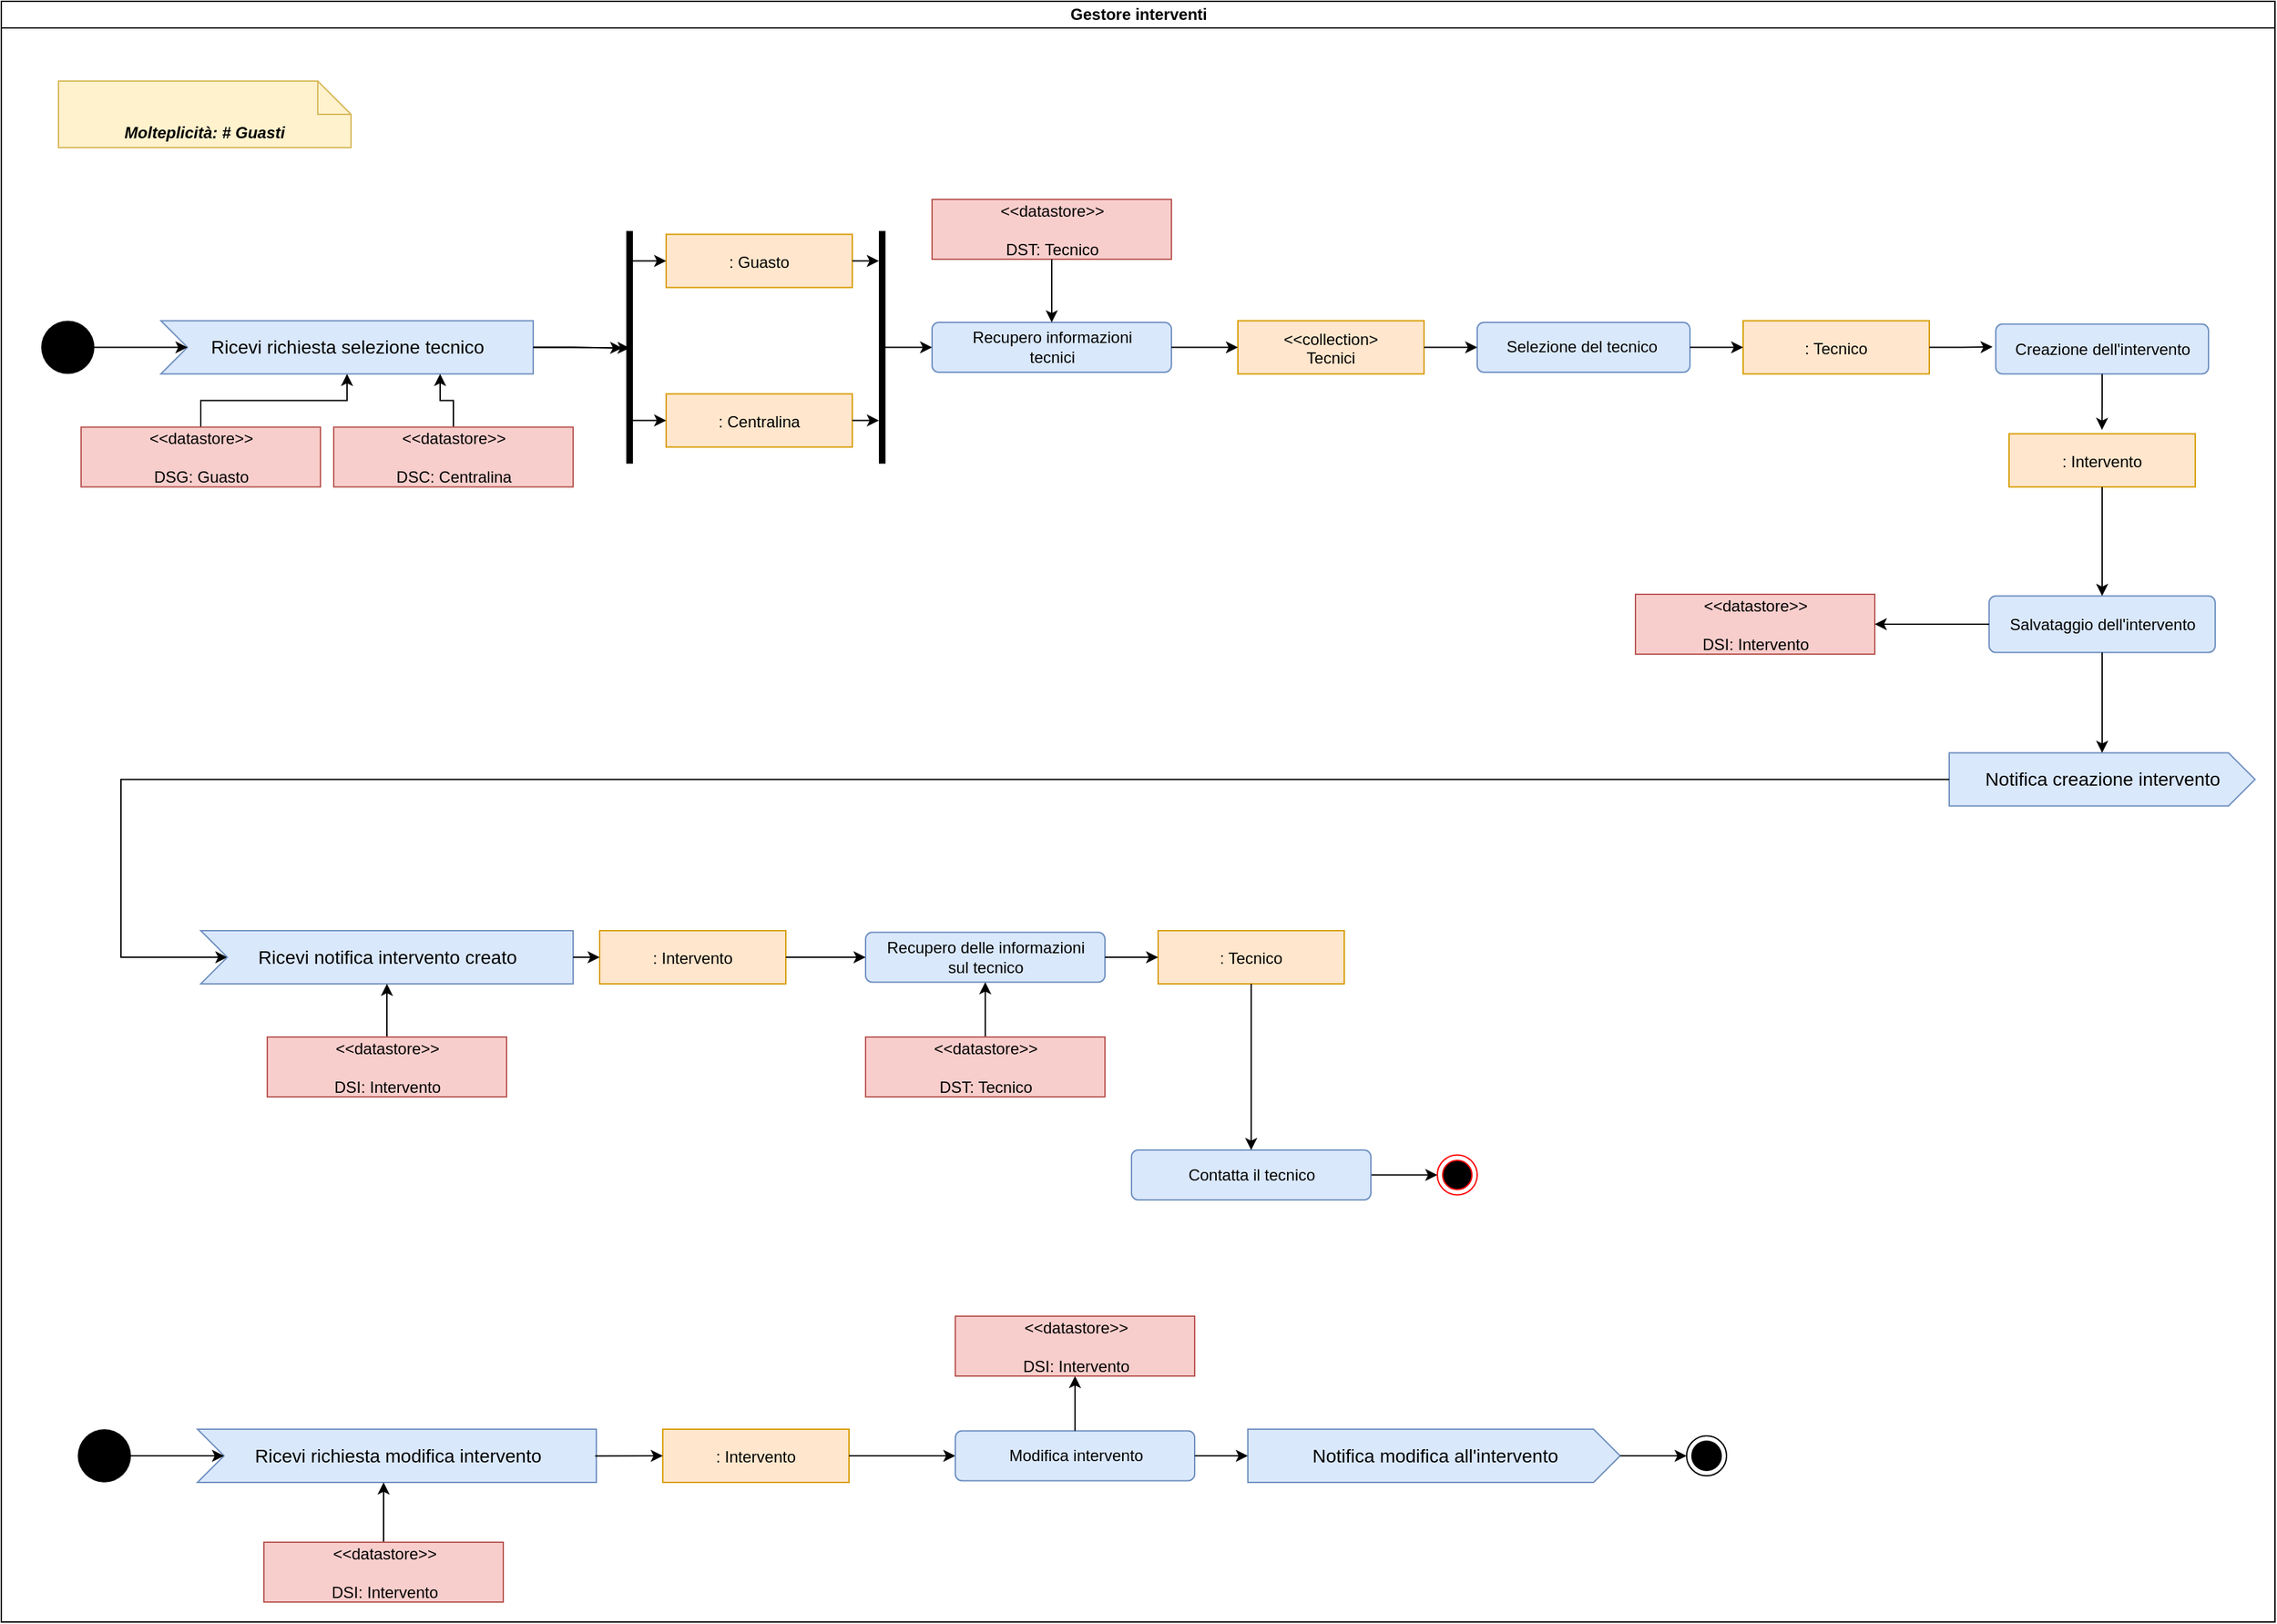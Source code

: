 <mxfile version="20.3.0" type="device"><diagram id="prtHgNgQTEPvFCAcTncT" name="Page-1"><mxGraphModel dx="462" dy="2034" grid="1" gridSize="10" guides="1" tooltips="1" connect="1" arrows="1" fold="1" page="1" pageScale="1" pageWidth="827" pageHeight="1169" math="0" shadow="0"><root><mxCell id="0"/><mxCell id="1" parent="0"/><mxCell id="dNxyNK7c78bLwvsdeMH5-11" value="Gestore interventi" style="swimlane;html=1;startSize=20;horizontal=1;containerType=tree;glass=0;" parent="1" vertex="1"><mxGeometry x="30" y="-1169" width="1710" height="1219" as="geometry"/></mxCell><mxCell id="5extnensXVNufrZ29WrX-17" value="&lt;i&gt;&lt;b&gt;Molteplicità: # Guasti&lt;/b&gt;&lt;/i&gt;" style="shape=note2;boundedLbl=1;whiteSpace=wrap;html=1;size=25;verticalAlign=top;align=center;fillColor=#fff2cc;strokeColor=#d6b656;gradientColor=none;" parent="dNxyNK7c78bLwvsdeMH5-11" vertex="1"><mxGeometry x="43" y="60" width="220" height="50" as="geometry"/></mxCell><mxCell id="_5la1aWIM7m6SGTUq911-123" value="" style="ellipse;fillColor=#000000;strokeColor=none;" parent="dNxyNK7c78bLwvsdeMH5-11" vertex="1"><mxGeometry x="30" y="240.25" width="40" height="40" as="geometry"/></mxCell><mxCell id="_5la1aWIM7m6SGTUq911-125" value="Ricevi richiesta selezione tecnico" style="html=1;shape=mxgraph.infographic.ribbonSimple;notch1=20;notch2=0;align=center;verticalAlign=middle;fontSize=14;fontStyle=0;flipH=0;fillColor=#dae8fc;strokeColor=#6c8ebf;" parent="dNxyNK7c78bLwvsdeMH5-11" vertex="1"><mxGeometry x="120" y="240.25" width="280" height="40" as="geometry"/></mxCell><mxCell id="_5la1aWIM7m6SGTUq911-122" style="edgeStyle=orthogonalEdgeStyle;rounded=0;orthogonalLoop=1;jettySize=auto;html=1;entryX=0;entryY=0;entryDx=20;entryDy=20;entryPerimeter=0;" parent="dNxyNK7c78bLwvsdeMH5-11" source="_5la1aWIM7m6SGTUq911-123" target="_5la1aWIM7m6SGTUq911-125" edge="1"><mxGeometry relative="1" as="geometry"><mxPoint x="130" y="260.25" as="targetPoint"/></mxGeometry></mxCell><mxCell id="_5la1aWIM7m6SGTUq911-126" value=": Guasto" style="text;align=center;verticalAlign=middle;dashed=0;fillColor=#ffe6cc;strokeColor=#d79b00;" parent="dNxyNK7c78bLwvsdeMH5-11" vertex="1"><mxGeometry x="500" y="175.25" width="140" height="40" as="geometry"/></mxCell><mxCell id="_5la1aWIM7m6SGTUq911-128" value="&amp;lt;&amp;lt;datastore&amp;gt;&amp;gt;&lt;br&gt;&lt;br&gt;DST: Tecnico" style="text;html=1;align=center;verticalAlign=middle;dashed=0;fillColor=#f8cecc;strokeColor=#b85450;" parent="dNxyNK7c78bLwvsdeMH5-11" vertex="1"><mxGeometry x="700" y="149" width="180" height="45" as="geometry"/></mxCell><mxCell id="_5la1aWIM7m6SGTUq911-129" style="edgeStyle=orthogonalEdgeStyle;rounded=0;orthogonalLoop=1;jettySize=auto;html=1;entryX=0;entryY=0;entryDx=140;entryDy=40;entryPerimeter=0;" parent="dNxyNK7c78bLwvsdeMH5-11" source="_5la1aWIM7m6SGTUq911-130" target="_5la1aWIM7m6SGTUq911-125" edge="1"><mxGeometry relative="1" as="geometry"/></mxCell><mxCell id="_5la1aWIM7m6SGTUq911-130" value="&amp;lt;&amp;lt;datastore&amp;gt;&amp;gt;&lt;br&gt;&lt;br&gt;DSG: Guasto" style="text;html=1;align=center;verticalAlign=middle;dashed=0;fillColor=#f8cecc;strokeColor=#b85450;" parent="dNxyNK7c78bLwvsdeMH5-11" vertex="1"><mxGeometry x="60" y="320.25" width="180" height="45" as="geometry"/></mxCell><mxCell id="_5la1aWIM7m6SGTUq911-133" value="Selezione del tecnico&amp;nbsp;" style="html=1;align=center;verticalAlign=middle;rounded=1;absoluteArcSize=1;arcSize=10;dashed=0;fillColor=#dae8fc;strokeColor=#6c8ebf;" parent="dNxyNK7c78bLwvsdeMH5-11" vertex="1"><mxGeometry x="1110" y="241.5" width="160" height="37.5" as="geometry"/></mxCell><mxCell id="_5la1aWIM7m6SGTUq911-135" value="Recupero informazioni &lt;br&gt;tecnici" style="html=1;align=center;verticalAlign=middle;rounded=1;absoluteArcSize=1;arcSize=10;dashed=0;fillColor=#dae8fc;strokeColor=#6c8ebf;" parent="dNxyNK7c78bLwvsdeMH5-11" vertex="1"><mxGeometry x="700" y="241.5" width="180" height="37.5" as="geometry"/></mxCell><mxCell id="_5la1aWIM7m6SGTUq911-127" style="edgeStyle=orthogonalEdgeStyle;rounded=0;orthogonalLoop=1;jettySize=auto;html=1;exitX=0.5;exitY=1;exitDx=0;exitDy=0;entryX=0.5;entryY=0;entryDx=0;entryDy=0;" parent="dNxyNK7c78bLwvsdeMH5-11" source="_5la1aWIM7m6SGTUq911-128" target="_5la1aWIM7m6SGTUq911-135" edge="1"><mxGeometry relative="1" as="geometry"><mxPoint x="850" y="190.25" as="targetPoint"/></mxGeometry></mxCell><mxCell id="_5la1aWIM7m6SGTUq911-136" value="&lt;&lt;collection&gt;&#10;Tecnici" style="text;align=center;verticalAlign=middle;dashed=0;fillColor=#ffe6cc;strokeColor=#d79b00;" parent="dNxyNK7c78bLwvsdeMH5-11" vertex="1"><mxGeometry x="930" y="240.25" width="140" height="40" as="geometry"/></mxCell><mxCell id="_5la1aWIM7m6SGTUq911-131" style="edgeStyle=orthogonalEdgeStyle;rounded=0;orthogonalLoop=1;jettySize=auto;html=1;exitX=1;exitY=0.5;exitDx=0;exitDy=0;entryX=0;entryY=0.5;entryDx=0;entryDy=0;" parent="dNxyNK7c78bLwvsdeMH5-11" source="_5la1aWIM7m6SGTUq911-136" target="_5la1aWIM7m6SGTUq911-133" edge="1"><mxGeometry relative="1" as="geometry"><mxPoint x="1110" y="209.25" as="targetPoint"/><mxPoint x="1150" y="209" as="sourcePoint"/></mxGeometry></mxCell><mxCell id="_5la1aWIM7m6SGTUq911-134" style="edgeStyle=orthogonalEdgeStyle;rounded=0;orthogonalLoop=1;jettySize=auto;html=1;entryX=0;entryY=0.5;entryDx=0;entryDy=0;" parent="dNxyNK7c78bLwvsdeMH5-11" source="_5la1aWIM7m6SGTUq911-135" target="_5la1aWIM7m6SGTUq911-136" edge="1"><mxGeometry relative="1" as="geometry"/></mxCell><mxCell id="_5la1aWIM7m6SGTUq911-138" value=": Tecnico" style="text;align=center;verticalAlign=middle;dashed=0;fillColor=#ffe6cc;strokeColor=#d79b00;" parent="dNxyNK7c78bLwvsdeMH5-11" vertex="1"><mxGeometry x="1310" y="240.25" width="140" height="40" as="geometry"/></mxCell><mxCell id="_5la1aWIM7m6SGTUq911-132" style="edgeStyle=orthogonalEdgeStyle;rounded=0;orthogonalLoop=1;jettySize=auto;html=1;exitX=1;exitY=0.5;exitDx=0;exitDy=0;entryX=0;entryY=0.5;entryDx=0;entryDy=0;" parent="dNxyNK7c78bLwvsdeMH5-11" source="_5la1aWIM7m6SGTUq911-133" target="_5la1aWIM7m6SGTUq911-138" edge="1"><mxGeometry relative="1" as="geometry"><mxPoint x="1390" y="209" as="targetPoint"/></mxGeometry></mxCell><mxCell id="_5la1aWIM7m6SGTUq911-139" value="Creazione dell'intervento" style="html=1;align=center;verticalAlign=middle;rounded=1;absoluteArcSize=1;arcSize=10;dashed=0;fillColor=#dae8fc;strokeColor=#6c8ebf;" parent="dNxyNK7c78bLwvsdeMH5-11" vertex="1"><mxGeometry x="1500" y="242.75" width="160" height="37.5" as="geometry"/></mxCell><mxCell id="_5la1aWIM7m6SGTUq911-137" style="edgeStyle=orthogonalEdgeStyle;rounded=0;orthogonalLoop=1;jettySize=auto;html=1;entryX=-0.015;entryY=0.458;entryDx=0;entryDy=0;entryPerimeter=0;" parent="dNxyNK7c78bLwvsdeMH5-11" source="_5la1aWIM7m6SGTUq911-138" target="_5la1aWIM7m6SGTUq911-139" edge="1"><mxGeometry relative="1" as="geometry"/></mxCell><mxCell id="_5la1aWIM7m6SGTUq911-140" style="edgeStyle=orthogonalEdgeStyle;rounded=0;orthogonalLoop=1;jettySize=auto;html=1;exitX=0.5;exitY=1;exitDx=0;exitDy=0;entryX=0.499;entryY=-0.073;entryDx=0;entryDy=0;entryPerimeter=0;" parent="dNxyNK7c78bLwvsdeMH5-11" source="_5la1aWIM7m6SGTUq911-139" target="_5la1aWIM7m6SGTUq911-142" edge="1"><mxGeometry relative="1" as="geometry"><mxPoint x="1580" y="375.25" as="targetPoint"/><mxPoint x="1510" y="465.25" as="sourcePoint"/></mxGeometry></mxCell><mxCell id="_5la1aWIM7m6SGTUq911-142" value=": Intervento" style="text;align=center;verticalAlign=middle;dashed=0;fillColor=#ffe6cc;strokeColor=#d79b00;" parent="dNxyNK7c78bLwvsdeMH5-11" vertex="1"><mxGeometry x="1510" y="325.25" width="140" height="40" as="geometry"/></mxCell><mxCell id="_5la1aWIM7m6SGTUq911-145" value="Salvataggio dell'intervento" style="html=1;align=center;verticalAlign=middle;rounded=1;absoluteArcSize=1;arcSize=10;dashed=0;fillColor=#dae8fc;strokeColor=#6c8ebf;" parent="dNxyNK7c78bLwvsdeMH5-11" vertex="1"><mxGeometry x="1495" y="447.25" width="170" height="42.5" as="geometry"/></mxCell><mxCell id="_5la1aWIM7m6SGTUq911-141" style="edgeStyle=orthogonalEdgeStyle;rounded=0;orthogonalLoop=1;jettySize=auto;html=1;exitX=0.5;exitY=1;exitDx=0;exitDy=0;entryX=0.5;entryY=0;entryDx=0;entryDy=0;" parent="dNxyNK7c78bLwvsdeMH5-11" source="_5la1aWIM7m6SGTUq911-142" target="_5la1aWIM7m6SGTUq911-145" edge="1"><mxGeometry relative="1" as="geometry"/></mxCell><mxCell id="_5la1aWIM7m6SGTUq911-146" value="&amp;lt;&amp;lt;datastore&amp;gt;&amp;gt;&lt;br&gt;&lt;br&gt;DSI: Intervento" style="text;html=1;align=center;verticalAlign=middle;dashed=0;fillColor=#f8cecc;strokeColor=#b85450;" parent="dNxyNK7c78bLwvsdeMH5-11" vertex="1"><mxGeometry x="1229" y="446" width="180" height="45" as="geometry"/></mxCell><mxCell id="_5la1aWIM7m6SGTUq911-144" style="edgeStyle=orthogonalEdgeStyle;rounded=0;orthogonalLoop=1;jettySize=auto;html=1;exitX=0;exitY=0.5;exitDx=0;exitDy=0;entryX=1;entryY=0.5;entryDx=0;entryDy=0;" parent="dNxyNK7c78bLwvsdeMH5-11" source="_5la1aWIM7m6SGTUq911-145" target="_5la1aWIM7m6SGTUq911-146" edge="1"><mxGeometry relative="1" as="geometry"/></mxCell><mxCell id="_5la1aWIM7m6SGTUq911-148" value="Notifica creazione intervento" style="html=1;shape=mxgraph.infographic.ribbonSimple;notch1=0;notch2=20;align=center;verticalAlign=middle;fontSize=14;fontStyle=0;fillColor=#dae8fc;strokeColor=#6c8ebf;" parent="dNxyNK7c78bLwvsdeMH5-11" vertex="1"><mxGeometry x="1465" y="565.25" width="230" height="40" as="geometry"/></mxCell><mxCell id="_5la1aWIM7m6SGTUq911-143" style="edgeStyle=orthogonalEdgeStyle;rounded=0;orthogonalLoop=1;jettySize=auto;html=1;exitX=0.5;exitY=1;exitDx=0;exitDy=0;" parent="dNxyNK7c78bLwvsdeMH5-11" source="_5la1aWIM7m6SGTUq911-145" target="_5la1aWIM7m6SGTUq911-148" edge="1"><mxGeometry relative="1" as="geometry"><mxPoint x="1580.4" y="555.25" as="targetPoint"/></mxGeometry></mxCell><mxCell id="_5la1aWIM7m6SGTUq911-147" style="edgeStyle=orthogonalEdgeStyle;rounded=0;orthogonalLoop=1;jettySize=auto;html=1;entryX=0;entryY=0;entryDx=20;entryDy=20;entryPerimeter=0;" parent="dNxyNK7c78bLwvsdeMH5-11" source="_5la1aWIM7m6SGTUq911-148" target="_5la1aWIM7m6SGTUq911-166" edge="1"><mxGeometry relative="1" as="geometry"><mxPoint x="50" y="749" as="targetPoint"/><Array as="points"><mxPoint x="90" y="585"/><mxPoint x="90" y="719"/></Array></mxGeometry></mxCell><mxCell id="_5la1aWIM7m6SGTUq911-150" style="edgeStyle=orthogonalEdgeStyle;rounded=0;orthogonalLoop=1;jettySize=auto;html=1;exitX=0.5;exitY=0;exitDx=0;exitDy=0;entryX=0;entryY=0;entryDx=210;entryDy=40;entryPerimeter=0;" parent="dNxyNK7c78bLwvsdeMH5-11" source="_5la1aWIM7m6SGTUq911-151" target="_5la1aWIM7m6SGTUq911-125" edge="1"><mxGeometry relative="1" as="geometry"><Array as="points"><mxPoint x="340" y="300.25"/><mxPoint x="330" y="300.25"/></Array></mxGeometry></mxCell><mxCell id="_5la1aWIM7m6SGTUq911-151" value="&amp;lt;&amp;lt;datastore&amp;gt;&amp;gt;&lt;br&gt;&lt;br&gt;DSC: Centralina" style="text;html=1;align=center;verticalAlign=middle;dashed=0;fillColor=#f8cecc;strokeColor=#b85450;" parent="dNxyNK7c78bLwvsdeMH5-11" vertex="1"><mxGeometry x="250" y="320.25" width="180" height="45" as="geometry"/></mxCell><mxCell id="_5la1aWIM7m6SGTUq911-152" style="edgeStyle=orthogonalEdgeStyle;rounded=0;orthogonalLoop=1;jettySize=auto;html=1;entryX=0;entryY=0.5;entryDx=0;entryDy=0;" parent="dNxyNK7c78bLwvsdeMH5-11" source="_5la1aWIM7m6SGTUq911-154" target="_5la1aWIM7m6SGTUq911-126" edge="1"><mxGeometry relative="1" as="geometry"><Array as="points"><mxPoint x="480" y="195.25"/><mxPoint x="480" y="195.25"/></Array></mxGeometry></mxCell><mxCell id="_5la1aWIM7m6SGTUq911-154" value="" style="html=1;points=[];perimeter=orthogonalPerimeter;fillColor=#000000;strokeColor=none;" parent="dNxyNK7c78bLwvsdeMH5-11" vertex="1"><mxGeometry x="470" y="172.75" width="5" height="175" as="geometry"/></mxCell><mxCell id="_5la1aWIM7m6SGTUq911-124" style="edgeStyle=orthogonalEdgeStyle;rounded=0;orthogonalLoop=1;jettySize=auto;html=1;exitX=1;exitY=0.5;exitDx=0;exitDy=0;exitPerimeter=0;entryX=-0.61;entryY=0.503;entryDx=0;entryDy=0;entryPerimeter=0;" parent="dNxyNK7c78bLwvsdeMH5-11" source="_5la1aWIM7m6SGTUq911-125" target="_5la1aWIM7m6SGTUq911-154" edge="1"><mxGeometry relative="1" as="geometry"><mxPoint x="430" y="239" as="targetPoint"/><Array as="points"><mxPoint x="430" y="260"/></Array></mxGeometry></mxCell><mxCell id="_5la1aWIM7m6SGTUq911-155" value=": Centralina" style="text;align=center;verticalAlign=middle;dashed=0;fillColor=#ffe6cc;strokeColor=#d79b00;" parent="dNxyNK7c78bLwvsdeMH5-11" vertex="1"><mxGeometry x="500" y="295.25" width="140" height="40" as="geometry"/></mxCell><mxCell id="_5la1aWIM7m6SGTUq911-153" style="edgeStyle=orthogonalEdgeStyle;rounded=0;orthogonalLoop=1;jettySize=auto;html=1;entryX=0;entryY=0.5;entryDx=0;entryDy=0;" parent="dNxyNK7c78bLwvsdeMH5-11" source="_5la1aWIM7m6SGTUq911-154" target="_5la1aWIM7m6SGTUq911-155" edge="1"><mxGeometry relative="1" as="geometry"><Array as="points"><mxPoint x="480" y="315.25"/><mxPoint x="480" y="315.25"/></Array></mxGeometry></mxCell><mxCell id="_5la1aWIM7m6SGTUq911-156" style="edgeStyle=orthogonalEdgeStyle;rounded=0;orthogonalLoop=1;jettySize=auto;html=1;exitX=1;exitY=0.5;exitDx=0;exitDy=0;" parent="dNxyNK7c78bLwvsdeMH5-11" source="_5la1aWIM7m6SGTUq911-126" target="_5la1aWIM7m6SGTUq911-159" edge="1"><mxGeometry relative="1" as="geometry"><Array as="points"><mxPoint x="660" y="195.25"/><mxPoint x="660" y="195.25"/></Array></mxGeometry></mxCell><mxCell id="_5la1aWIM7m6SGTUq911-157" style="edgeStyle=orthogonalEdgeStyle;rounded=0;orthogonalLoop=1;jettySize=auto;html=1;entryX=0;entryY=0.5;entryDx=0;entryDy=0;" parent="dNxyNK7c78bLwvsdeMH5-11" source="_5la1aWIM7m6SGTUq911-159" target="_5la1aWIM7m6SGTUq911-135" edge="1"><mxGeometry relative="1" as="geometry"/></mxCell><mxCell id="_5la1aWIM7m6SGTUq911-158" style="edgeStyle=orthogonalEdgeStyle;rounded=0;orthogonalLoop=1;jettySize=auto;html=1;exitX=1;exitY=0.5;exitDx=0;exitDy=0;" parent="dNxyNK7c78bLwvsdeMH5-11" source="_5la1aWIM7m6SGTUq911-155" target="_5la1aWIM7m6SGTUq911-159" edge="1"><mxGeometry relative="1" as="geometry"><Array as="points"><mxPoint x="650" y="315.25"/><mxPoint x="650" y="315.25"/></Array></mxGeometry></mxCell><mxCell id="_5la1aWIM7m6SGTUq911-159" value="" style="html=1;points=[];perimeter=orthogonalPerimeter;fillColor=#000000;strokeColor=none;" parent="dNxyNK7c78bLwvsdeMH5-11" vertex="1"><mxGeometry x="660" y="172.75" width="5" height="175" as="geometry"/></mxCell><mxCell id="_5la1aWIM7m6SGTUq911-160" style="edgeStyle=orthogonalEdgeStyle;rounded=0;orthogonalLoop=1;jettySize=auto;html=1;exitX=1;exitY=0.5;exitDx=0;exitDy=0;exitPerimeter=0;entryX=0.5;entryY=0.503;entryDx=0;entryDy=0;entryPerimeter=0;" parent="dNxyNK7c78bLwvsdeMH5-11" source="_5la1aWIM7m6SGTUq911-125" target="_5la1aWIM7m6SGTUq911-154" edge="1"><mxGeometry relative="1" as="geometry"><mxPoint x="430" y="239" as="targetPoint"/><Array as="points"><mxPoint x="430" y="260"/></Array></mxGeometry></mxCell><mxCell id="_5la1aWIM7m6SGTUq911-166" value="Ricevi notifica intervento creato" style="html=1;shape=mxgraph.infographic.ribbonSimple;notch1=20;notch2=0;align=center;verticalAlign=middle;fontSize=14;fontStyle=0;flipH=0;fillColor=#dae8fc;strokeColor=#6c8ebf;" parent="dNxyNK7c78bLwvsdeMH5-11" vertex="1"><mxGeometry x="150" y="699" width="280" height="40" as="geometry"/></mxCell><mxCell id="_5la1aWIM7m6SGTUq911-168" value=": Intervento" style="text;align=center;verticalAlign=middle;dashed=0;fillColor=#ffe6cc;strokeColor=#d79b00;" parent="dNxyNK7c78bLwvsdeMH5-11" vertex="1"><mxGeometry x="450" y="699" width="140" height="40" as="geometry"/></mxCell><mxCell id="_5la1aWIM7m6SGTUq911-165" style="edgeStyle=orthogonalEdgeStyle;rounded=0;orthogonalLoop=1;jettySize=auto;html=1;entryX=0;entryY=0.5;entryDx=0;entryDy=0;exitX=1;exitY=0.5;exitDx=0;exitDy=0;exitPerimeter=0;" parent="dNxyNK7c78bLwvsdeMH5-11" source="_5la1aWIM7m6SGTUq911-166" target="_5la1aWIM7m6SGTUq911-168" edge="1"><mxGeometry relative="1" as="geometry"><mxPoint x="440" y="719" as="sourcePoint"/></mxGeometry></mxCell><mxCell id="_5la1aWIM7m6SGTUq911-169" style="edgeStyle=orthogonalEdgeStyle;rounded=0;orthogonalLoop=1;jettySize=auto;html=1;entryX=0;entryY=0;entryDx=140;entryDy=40;entryPerimeter=0;" parent="dNxyNK7c78bLwvsdeMH5-11" source="_5la1aWIM7m6SGTUq911-170" target="_5la1aWIM7m6SGTUq911-166" edge="1"><mxGeometry relative="1" as="geometry"/></mxCell><mxCell id="_5la1aWIM7m6SGTUq911-170" value="&amp;lt;&amp;lt;datastore&amp;gt;&amp;gt;&lt;br&gt;&lt;br&gt;DSI: Intervento" style="text;html=1;align=center;verticalAlign=middle;dashed=0;fillColor=#f8cecc;strokeColor=#b85450;" parent="dNxyNK7c78bLwvsdeMH5-11" vertex="1"><mxGeometry x="200" y="779" width="180" height="45" as="geometry"/></mxCell><mxCell id="_5la1aWIM7m6SGTUq911-172" value="Recupero delle informazioni &lt;br&gt;sul tecnico" style="html=1;align=center;verticalAlign=middle;rounded=1;absoluteArcSize=1;arcSize=10;dashed=0;fillColor=#dae8fc;strokeColor=#6c8ebf;" parent="dNxyNK7c78bLwvsdeMH5-11" vertex="1"><mxGeometry x="650" y="700.25" width="180" height="37.5" as="geometry"/></mxCell><mxCell id="_5la1aWIM7m6SGTUq911-167" style="edgeStyle=orthogonalEdgeStyle;rounded=0;orthogonalLoop=1;jettySize=auto;html=1;entryX=0;entryY=0.5;entryDx=0;entryDy=0;" parent="dNxyNK7c78bLwvsdeMH5-11" source="_5la1aWIM7m6SGTUq911-168" target="_5la1aWIM7m6SGTUq911-172" edge="1"><mxGeometry relative="1" as="geometry"><mxPoint x="640" y="719.0" as="targetPoint"/></mxGeometry></mxCell><mxCell id="_5la1aWIM7m6SGTUq911-173" value="&amp;lt;&amp;lt;datastore&amp;gt;&amp;gt;&lt;br&gt;&lt;br&gt;DSI: Intervento" style="text;html=1;align=center;verticalAlign=middle;dashed=0;fillColor=#f8cecc;strokeColor=#b85450;" parent="dNxyNK7c78bLwvsdeMH5-11" vertex="1"><mxGeometry x="200" y="779" width="180" height="45" as="geometry"/></mxCell><mxCell id="_5la1aWIM7m6SGTUq911-174" style="edgeStyle=orthogonalEdgeStyle;rounded=0;orthogonalLoop=1;jettySize=auto;html=1;" parent="dNxyNK7c78bLwvsdeMH5-11" source="_5la1aWIM7m6SGTUq911-175" target="_5la1aWIM7m6SGTUq911-172" edge="1"><mxGeometry relative="1" as="geometry"/></mxCell><mxCell id="_5la1aWIM7m6SGTUq911-175" value="&amp;lt;&amp;lt;datastore&amp;gt;&amp;gt;&lt;br&gt;&lt;br&gt;DST: Tecnico" style="text;html=1;align=center;verticalAlign=middle;dashed=0;fillColor=#f8cecc;strokeColor=#b85450;" parent="dNxyNK7c78bLwvsdeMH5-11" vertex="1"><mxGeometry x="650" y="779" width="180" height="45" as="geometry"/></mxCell><mxCell id="_5la1aWIM7m6SGTUq911-177" value=": Tecnico" style="text;align=center;verticalAlign=middle;dashed=0;fillColor=#ffe6cc;strokeColor=#d79b00;" parent="dNxyNK7c78bLwvsdeMH5-11" vertex="1"><mxGeometry x="870" y="699" width="140" height="40" as="geometry"/></mxCell><mxCell id="_5la1aWIM7m6SGTUq911-171" style="edgeStyle=orthogonalEdgeStyle;rounded=0;orthogonalLoop=1;jettySize=auto;html=1;entryX=0;entryY=0.5;entryDx=0;entryDy=0;" parent="dNxyNK7c78bLwvsdeMH5-11" source="_5la1aWIM7m6SGTUq911-172" target="_5la1aWIM7m6SGTUq911-177" edge="1"><mxGeometry relative="1" as="geometry"><mxPoint x="880.0" y="719.0" as="targetPoint"/></mxGeometry></mxCell><mxCell id="_5la1aWIM7m6SGTUq911-216" style="edgeStyle=orthogonalEdgeStyle;rounded=0;orthogonalLoop=1;jettySize=auto;html=1;entryX=0;entryY=0.5;entryDx=0;entryDy=0;" parent="dNxyNK7c78bLwvsdeMH5-11" source="_5la1aWIM7m6SGTUq911-179" target="_5la1aWIM7m6SGTUq911-180" edge="1"><mxGeometry relative="1" as="geometry"/></mxCell><mxCell id="_5la1aWIM7m6SGTUq911-179" value="Contatta il tecnico" style="html=1;align=center;verticalAlign=middle;rounded=1;absoluteArcSize=1;arcSize=10;dashed=0;fillColor=#dae8fc;strokeColor=#6c8ebf;" parent="dNxyNK7c78bLwvsdeMH5-11" vertex="1"><mxGeometry x="850" y="864" width="180" height="37.5" as="geometry"/></mxCell><mxCell id="_5la1aWIM7m6SGTUq911-176" style="edgeStyle=orthogonalEdgeStyle;rounded=0;orthogonalLoop=1;jettySize=auto;html=1;entryX=0.5;entryY=0;entryDx=0;entryDy=0;" parent="dNxyNK7c78bLwvsdeMH5-11" source="_5la1aWIM7m6SGTUq911-177" target="_5la1aWIM7m6SGTUq911-179" edge="1"><mxGeometry relative="1" as="geometry"><mxPoint x="940" y="864" as="targetPoint"/></mxGeometry></mxCell><mxCell id="_5la1aWIM7m6SGTUq911-180" value="" style="ellipse;html=1;shape=endState;fillColor=#000000;strokeColor=#ff0000;" parent="dNxyNK7c78bLwvsdeMH5-11" vertex="1"><mxGeometry x="1080" y="867.75" width="30" height="30" as="geometry"/></mxCell><mxCell id="_5la1aWIM7m6SGTUq911-191" value="" style="ellipse;fillColor=#000000;strokeColor=none;" parent="dNxyNK7c78bLwvsdeMH5-11" vertex="1"><mxGeometry x="57.5" y="1074" width="40" height="40" as="geometry"/></mxCell><mxCell id="_5la1aWIM7m6SGTUq911-193" value="Ricevi richiesta modifica intervento" style="html=1;shape=mxgraph.infographic.ribbonSimple;notch1=20;notch2=0;align=center;verticalAlign=middle;fontSize=14;fontStyle=0;flipH=0;fillColor=#dae8fc;strokeColor=#6c8ebf;direction=east;" parent="dNxyNK7c78bLwvsdeMH5-11" vertex="1"><mxGeometry x="147.5" y="1074" width="300" height="40" as="geometry"/></mxCell><mxCell id="_5la1aWIM7m6SGTUq911-190" style="edgeStyle=orthogonalEdgeStyle;rounded=0;orthogonalLoop=1;jettySize=auto;html=1;entryX=0;entryY=0;entryDx=20;entryDy=20;entryPerimeter=0;" parent="dNxyNK7c78bLwvsdeMH5-11" source="_5la1aWIM7m6SGTUq911-191" target="_5la1aWIM7m6SGTUq911-193" edge="1"><mxGeometry relative="1" as="geometry"><mxPoint x="157.5" y="1094" as="targetPoint"/></mxGeometry></mxCell><mxCell id="_5la1aWIM7m6SGTUq911-194" style="edgeStyle=orthogonalEdgeStyle;rounded=0;orthogonalLoop=1;jettySize=auto;html=1;entryX=0;entryY=0;entryDx=140;entryDy=40;entryPerimeter=0;" parent="dNxyNK7c78bLwvsdeMH5-11" source="_5la1aWIM7m6SGTUq911-195" target="_5la1aWIM7m6SGTUq911-193" edge="1"><mxGeometry relative="1" as="geometry"/></mxCell><mxCell id="_5la1aWIM7m6SGTUq911-195" value="&amp;lt;&amp;lt;datastore&amp;gt;&amp;gt;&lt;br&gt;&lt;br&gt;DSI: Intervento" style="text;html=1;align=center;verticalAlign=middle;dashed=0;fillColor=#f8cecc;strokeColor=#b85450;" parent="dNxyNK7c78bLwvsdeMH5-11" vertex="1"><mxGeometry x="197.5" y="1159" width="180" height="45" as="geometry"/></mxCell><mxCell id="_5la1aWIM7m6SGTUq911-196" value=": Intervento" style="text;align=center;verticalAlign=middle;dashed=0;fillColor=#ffe6cc;strokeColor=#d79b00;" parent="dNxyNK7c78bLwvsdeMH5-11" vertex="1"><mxGeometry x="497.5" y="1074" width="140" height="40" as="geometry"/></mxCell><mxCell id="_5la1aWIM7m6SGTUq911-192" style="edgeStyle=orthogonalEdgeStyle;rounded=0;orthogonalLoop=1;jettySize=auto;html=1;entryX=0;entryY=0.5;entryDx=0;entryDy=0;exitX=0.997;exitY=0.503;exitDx=0;exitDy=0;exitPerimeter=0;" parent="dNxyNK7c78bLwvsdeMH5-11" source="_5la1aWIM7m6SGTUq911-193" target="_5la1aWIM7m6SGTUq911-196" edge="1"><mxGeometry relative="1" as="geometry"><mxPoint x="450" y="1094" as="sourcePoint"/><Array as="points"><mxPoint x="450" y="1094"/></Array></mxGeometry></mxCell><mxCell id="_5la1aWIM7m6SGTUq911-199" style="edgeStyle=orthogonalEdgeStyle;rounded=0;orthogonalLoop=1;jettySize=auto;html=1;exitX=1;exitY=0.5;exitDx=0;exitDy=0;entryX=0;entryY=0.5;entryDx=0;entryDy=0;" parent="dNxyNK7c78bLwvsdeMH5-11" source="_5la1aWIM7m6SGTUq911-196" target="_5la1aWIM7m6SGTUq911-201" edge="1"><mxGeometry relative="1" as="geometry"><mxPoint x="707.5" y="1094" as="targetPoint"/><mxPoint x="737.5" y="1099" as="sourcePoint"/></mxGeometry></mxCell><mxCell id="_5la1aWIM7m6SGTUq911-201" value="Modifica intervento" style="html=1;align=center;verticalAlign=middle;rounded=1;absoluteArcSize=1;arcSize=10;dashed=0;fillColor=#dae8fc;strokeColor=#6c8ebf;" parent="dNxyNK7c78bLwvsdeMH5-11" vertex="1"><mxGeometry x="717.5" y="1075.25" width="180" height="37.5" as="geometry"/></mxCell><mxCell id="_5la1aWIM7m6SGTUq911-202" style="edgeStyle=orthogonalEdgeStyle;rounded=0;orthogonalLoop=1;jettySize=auto;html=1;exitX=0.5;exitY=0;exitDx=0;exitDy=0;entryX=0.5;entryY=1;entryDx=0;entryDy=0;" parent="dNxyNK7c78bLwvsdeMH5-11" source="_5la1aWIM7m6SGTUq911-201" target="_5la1aWIM7m6SGTUq911-203" edge="1"><mxGeometry relative="1" as="geometry"/></mxCell><mxCell id="_5la1aWIM7m6SGTUq911-203" value="&amp;lt;&amp;lt;datastore&amp;gt;&amp;gt;&lt;br&gt;&lt;br&gt;DSI: Intervento" style="text;html=1;align=center;verticalAlign=middle;dashed=0;fillColor=#f8cecc;strokeColor=#b85450;" parent="dNxyNK7c78bLwvsdeMH5-11" vertex="1"><mxGeometry x="717.5" y="989" width="180" height="45" as="geometry"/></mxCell><mxCell id="_5la1aWIM7m6SGTUq911-205" value="" style="ellipse;html=1;shape=endState;fillColor=strokeColor;" parent="dNxyNK7c78bLwvsdeMH5-11" vertex="1"><mxGeometry x="1267.5" y="1079" width="30" height="30" as="geometry"/></mxCell><mxCell id="_5la1aWIM7m6SGTUq911-206" value="Notifica modifica all'intervento" style="html=1;shape=mxgraph.infographic.ribbonSimple;notch1=0;notch2=20;align=center;verticalAlign=middle;fontSize=14;fontStyle=0;fillColor=#dae8fc;strokeColor=#6c8ebf;" parent="dNxyNK7c78bLwvsdeMH5-11" vertex="1"><mxGeometry x="937.5" y="1074" width="280" height="40" as="geometry"/></mxCell><mxCell id="_5la1aWIM7m6SGTUq911-200" style="edgeStyle=orthogonalEdgeStyle;rounded=0;orthogonalLoop=1;jettySize=auto;html=1;entryX=0;entryY=0;entryDx=0;entryDy=20;entryPerimeter=0;" parent="dNxyNK7c78bLwvsdeMH5-11" source="_5la1aWIM7m6SGTUq911-201" target="_5la1aWIM7m6SGTUq911-206" edge="1"><mxGeometry relative="1" as="geometry"><mxPoint x="967.5" y="1092.8" as="targetPoint"/></mxGeometry></mxCell><mxCell id="_5la1aWIM7m6SGTUq911-204" style="edgeStyle=orthogonalEdgeStyle;rounded=0;orthogonalLoop=1;jettySize=auto;html=1;exitX=1;exitY=0.5;exitDx=0;exitDy=0;entryX=0;entryY=0.5;entryDx=0;entryDy=0;exitPerimeter=0;" parent="dNxyNK7c78bLwvsdeMH5-11" source="_5la1aWIM7m6SGTUq911-206" target="_5la1aWIM7m6SGTUq911-205" edge="1"><mxGeometry relative="1" as="geometry"><mxPoint x="1257.5" y="1094.25" as="targetPoint"/><mxPoint x="1307.5" y="1094" as="sourcePoint"/></mxGeometry></mxCell></root></mxGraphModel></diagram></mxfile>